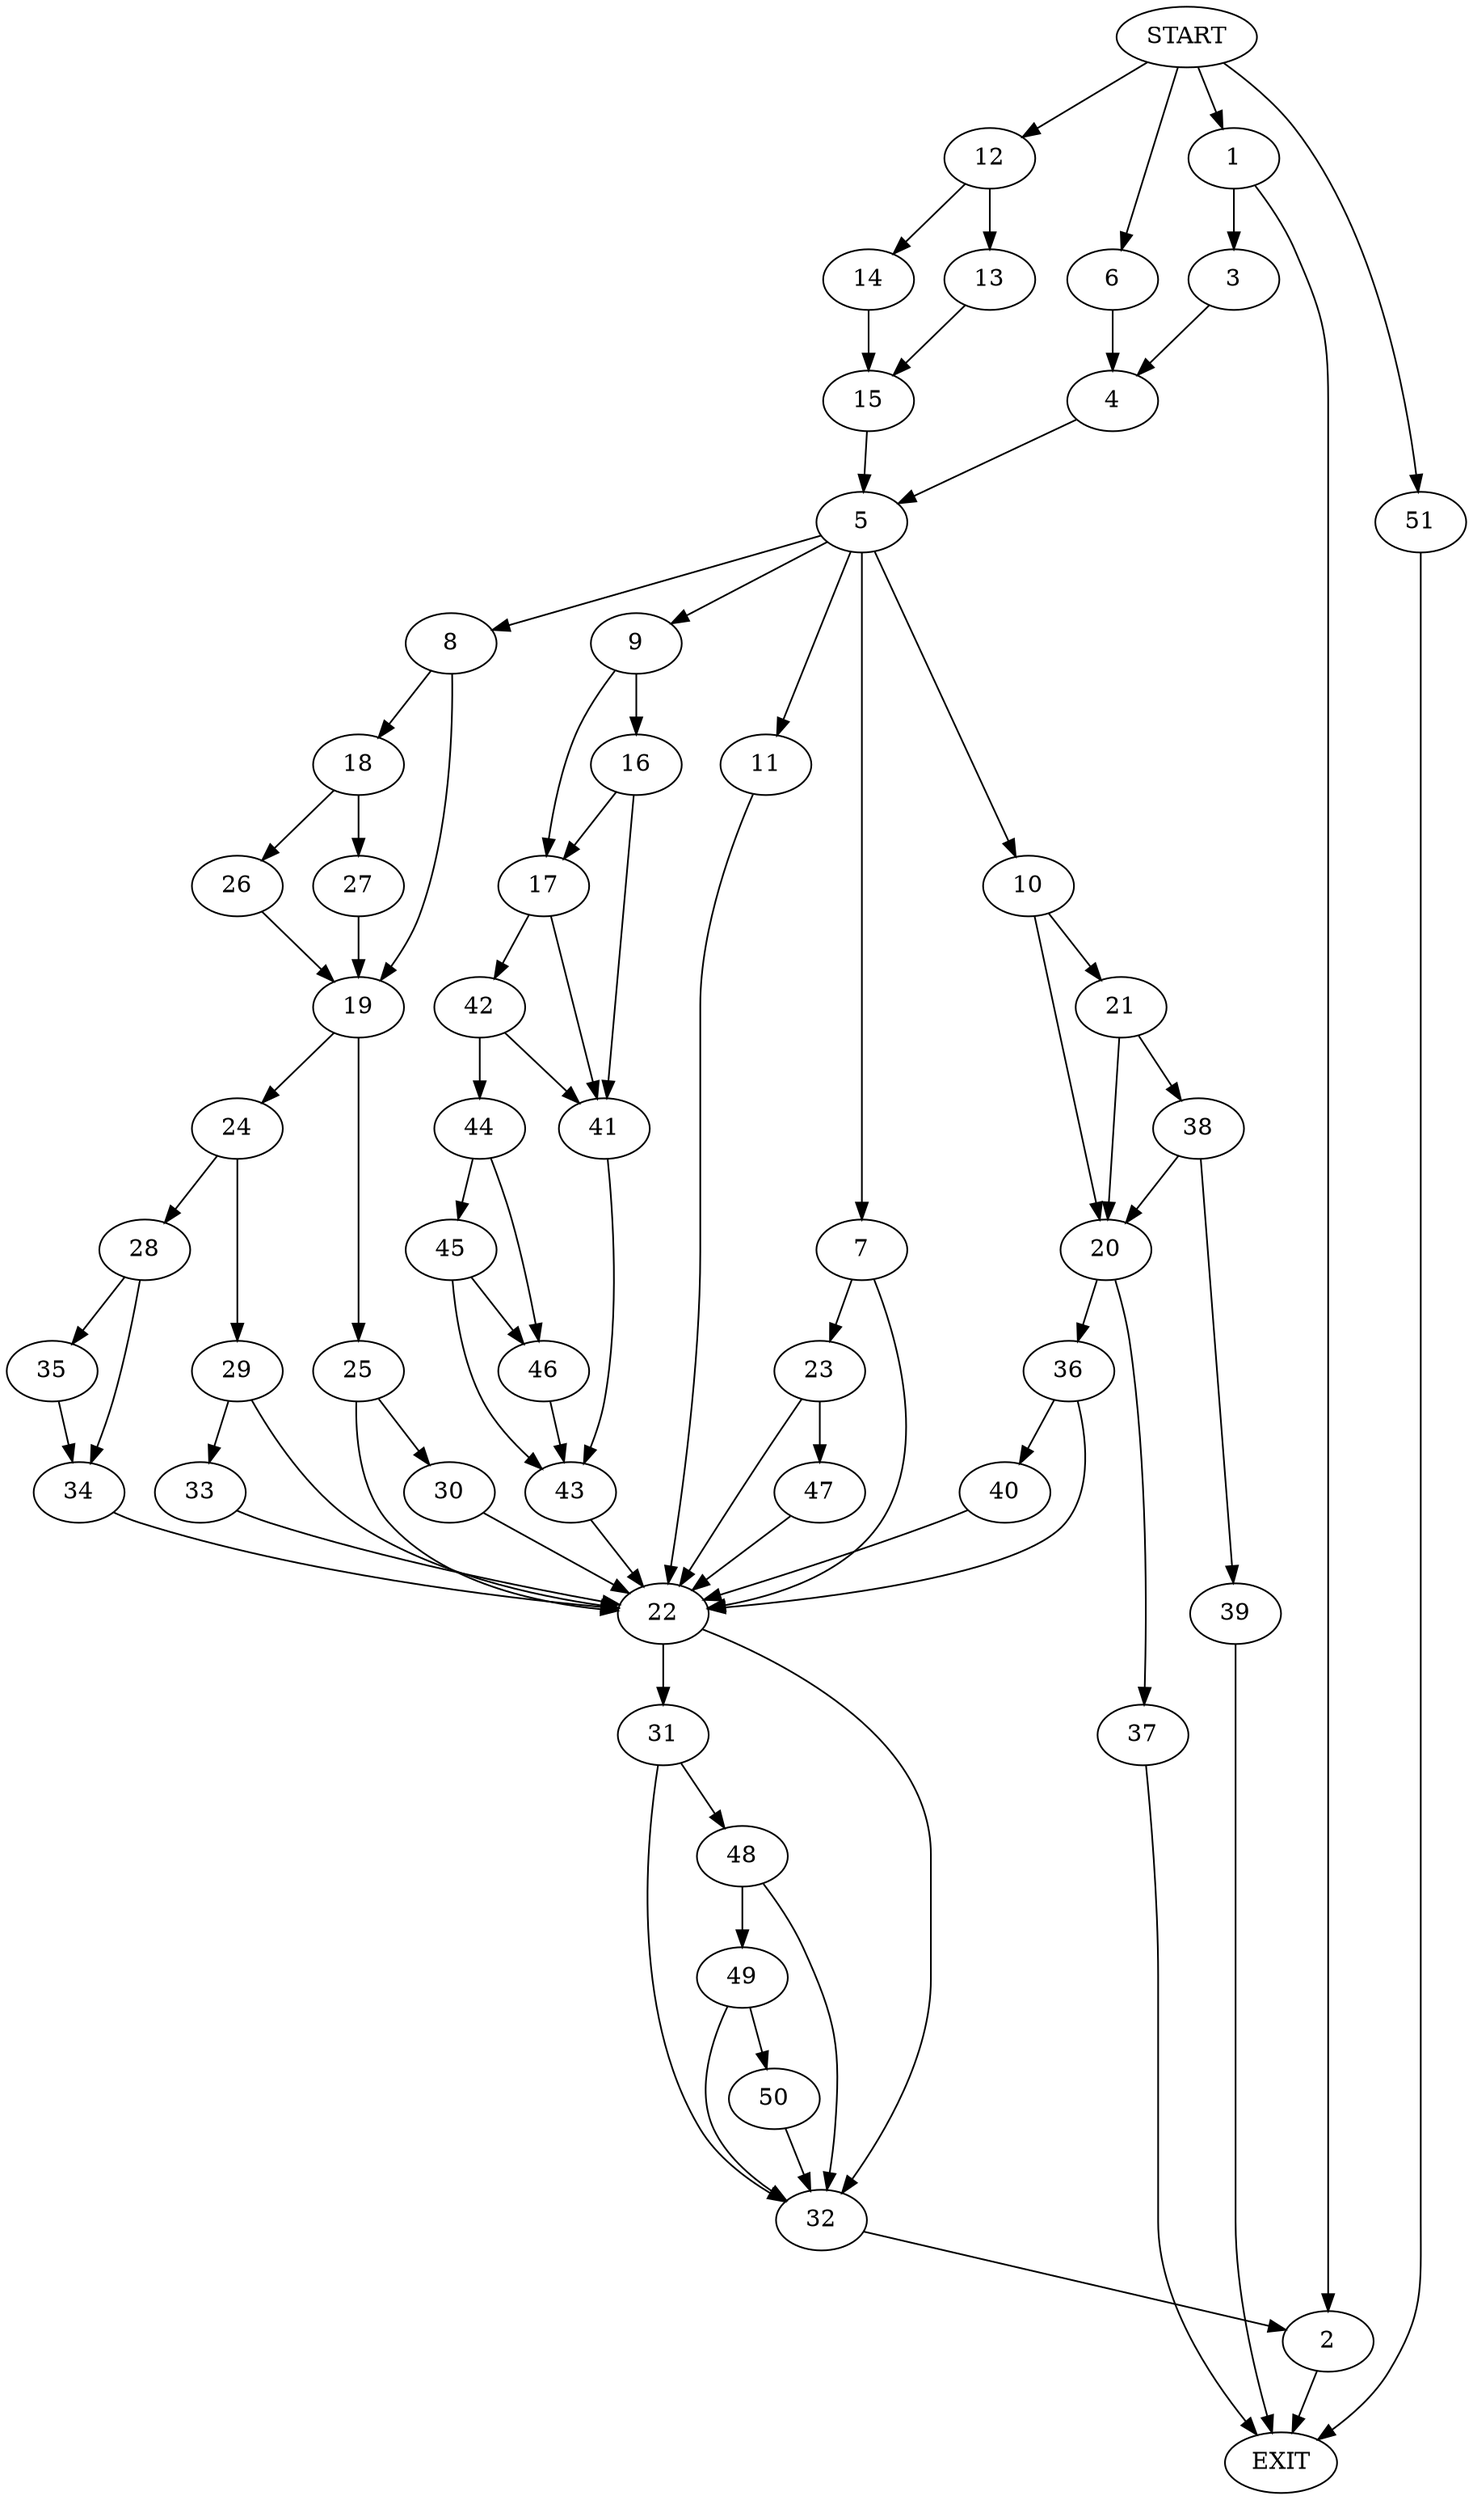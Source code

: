 digraph {
0 [label="START"]
52 [label="EXIT"]
0 -> 1
1 -> 2
1 -> 3
2 -> 52
3 -> 4
4 -> 5
0 -> 6
6 -> 4
5 -> 7
5 -> 8
5 -> 9
5 -> 10
5 -> 11
0 -> 12
12 -> 13
12 -> 14
13 -> 15
14 -> 15
15 -> 5
9 -> 16
9 -> 17
8 -> 18
8 -> 19
10 -> 20
10 -> 21
11 -> 22
7 -> 22
7 -> 23
19 -> 24
19 -> 25
18 -> 26
18 -> 27
27 -> 19
26 -> 19
24 -> 28
24 -> 29
25 -> 22
25 -> 30
22 -> 31
22 -> 32
30 -> 22
29 -> 22
29 -> 33
28 -> 34
28 -> 35
35 -> 34
34 -> 22
33 -> 22
20 -> 36
20 -> 37
21 -> 20
21 -> 38
38 -> 39
38 -> 20
39 -> 52
37 -> 52
36 -> 22
36 -> 40
40 -> 22
16 -> 41
16 -> 17
17 -> 41
17 -> 42
41 -> 43
42 -> 41
42 -> 44
44 -> 45
44 -> 46
43 -> 22
46 -> 43
45 -> 43
45 -> 46
23 -> 22
23 -> 47
47 -> 22
32 -> 2
31 -> 32
31 -> 48
48 -> 49
48 -> 32
49 -> 32
49 -> 50
50 -> 32
0 -> 51
51 -> 52
}
